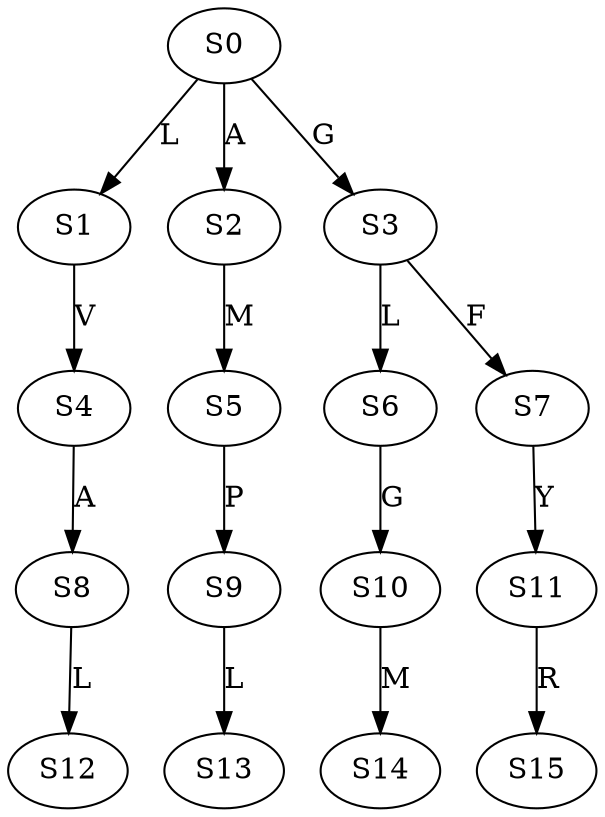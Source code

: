 strict digraph  {
	S0 -> S1 [ label = L ];
	S0 -> S2 [ label = A ];
	S0 -> S3 [ label = G ];
	S1 -> S4 [ label = V ];
	S2 -> S5 [ label = M ];
	S3 -> S6 [ label = L ];
	S3 -> S7 [ label = F ];
	S4 -> S8 [ label = A ];
	S5 -> S9 [ label = P ];
	S6 -> S10 [ label = G ];
	S7 -> S11 [ label = Y ];
	S8 -> S12 [ label = L ];
	S9 -> S13 [ label = L ];
	S10 -> S14 [ label = M ];
	S11 -> S15 [ label = R ];
}
